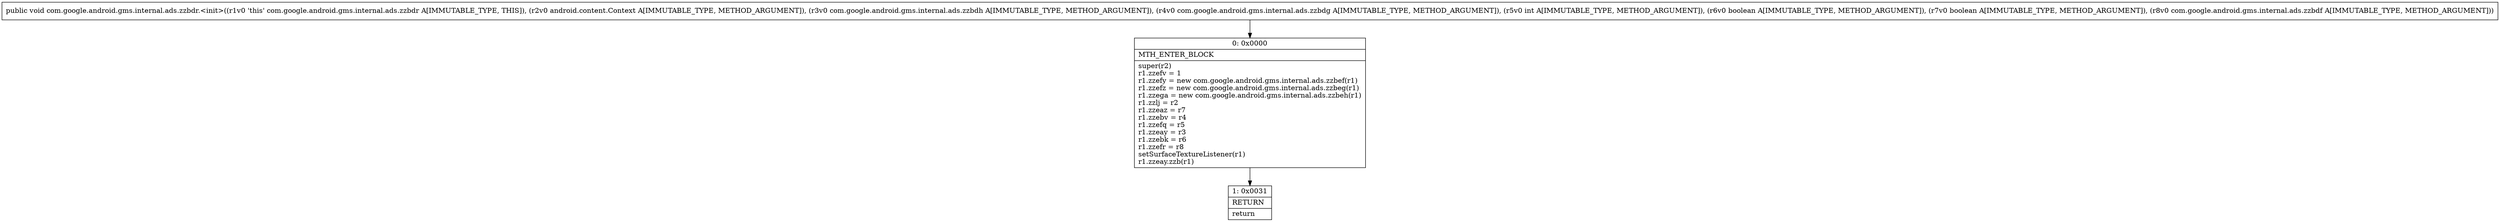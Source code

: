 digraph "CFG forcom.google.android.gms.internal.ads.zzbdr.\<init\>(Landroid\/content\/Context;Lcom\/google\/android\/gms\/internal\/ads\/zzbdh;Lcom\/google\/android\/gms\/internal\/ads\/zzbdg;IZZLcom\/google\/android\/gms\/internal\/ads\/zzbdf;)V" {
Node_0 [shape=record,label="{0\:\ 0x0000|MTH_ENTER_BLOCK\l|super(r2)\lr1.zzefv = 1\lr1.zzefy = new com.google.android.gms.internal.ads.zzbef(r1)\lr1.zzefz = new com.google.android.gms.internal.ads.zzbeg(r1)\lr1.zzega = new com.google.android.gms.internal.ads.zzbeh(r1)\lr1.zzlj = r2\lr1.zzeaz = r7\lr1.zzebv = r4\lr1.zzefq = r5\lr1.zzeay = r3\lr1.zzebk = r6\lr1.zzefr = r8\lsetSurfaceTextureListener(r1)\lr1.zzeay.zzb(r1)\l}"];
Node_1 [shape=record,label="{1\:\ 0x0031|RETURN\l|return\l}"];
MethodNode[shape=record,label="{public void com.google.android.gms.internal.ads.zzbdr.\<init\>((r1v0 'this' com.google.android.gms.internal.ads.zzbdr A[IMMUTABLE_TYPE, THIS]), (r2v0 android.content.Context A[IMMUTABLE_TYPE, METHOD_ARGUMENT]), (r3v0 com.google.android.gms.internal.ads.zzbdh A[IMMUTABLE_TYPE, METHOD_ARGUMENT]), (r4v0 com.google.android.gms.internal.ads.zzbdg A[IMMUTABLE_TYPE, METHOD_ARGUMENT]), (r5v0 int A[IMMUTABLE_TYPE, METHOD_ARGUMENT]), (r6v0 boolean A[IMMUTABLE_TYPE, METHOD_ARGUMENT]), (r7v0 boolean A[IMMUTABLE_TYPE, METHOD_ARGUMENT]), (r8v0 com.google.android.gms.internal.ads.zzbdf A[IMMUTABLE_TYPE, METHOD_ARGUMENT])) }"];
MethodNode -> Node_0;
Node_0 -> Node_1;
}

